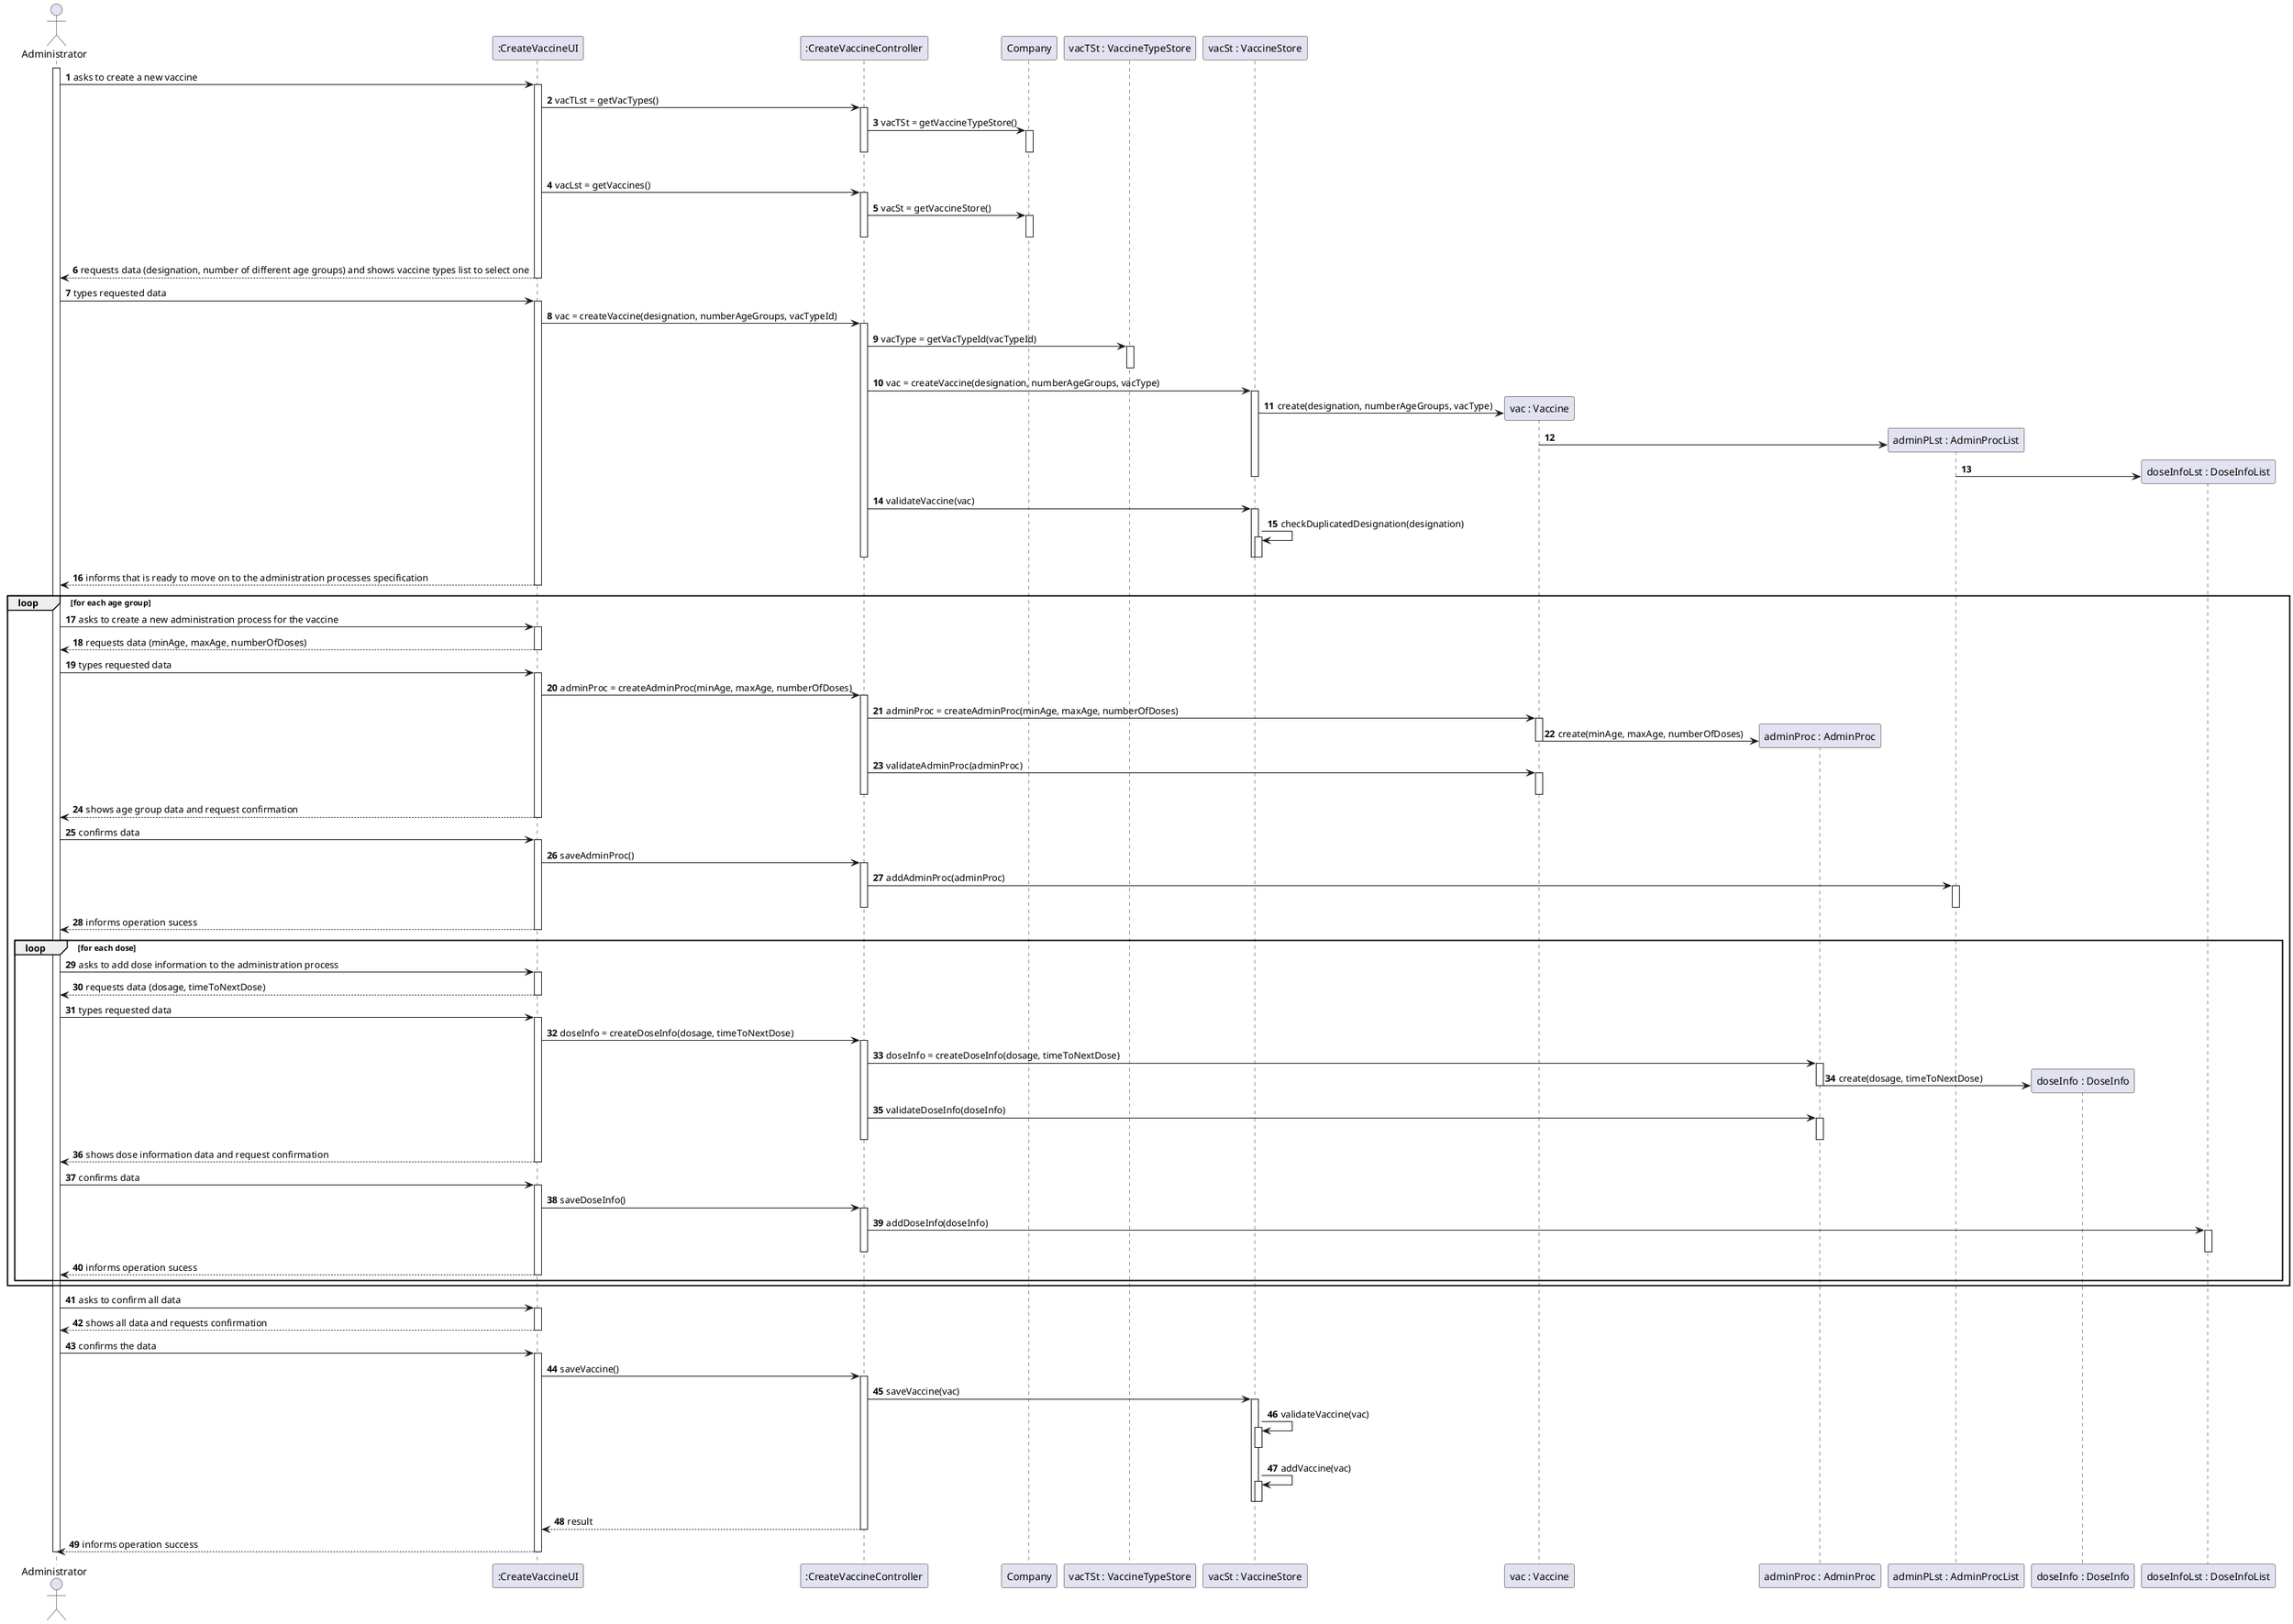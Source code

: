 @startuml
autonumber
'hide footbox
actor "Administrator" as ADM

participant ":CreateVaccineUI" as UI
participant ":CreateVaccineController" as CTRL
participant "Company" as COMP
participant "vacTSt : VaccineTypeStore" as VACT_ST
participant "vacSt : VaccineStore" as VAC_ST
participant "vac : Vaccine" as VAC
participant "adminProc : AdminProc" as AP
participant "adminPLst : AdminProcList" as AP_LST
participant "doseInfo : DoseInfo" as DI
participant "doseInfoLst : DoseInfoList" as DI_LST

activate ADM

ADM -> UI : asks to create a new vaccine
activate UI
    UI -> CTRL : vacTLst = getVacTypes()
    activate CTRL
        CTRL -> COMP : vacTSt = getVaccineTypeStore()
        activate COMP 
        |||
        deactivate COMP
    deactivate CTRL
    UI -> CTRL : vacLst = getVaccines()
    activate CTRL
        CTRL -> COMP : vacSt = getVaccineStore()
        activate COMP 
        |||
        deactivate COMP
    deactivate CTRL
UI --> ADM :  requests data (designation, number of different age groups) and shows vaccine types list to select one
deactivate UI

ADM -> UI : types requested data
activate UI
    UI -> CTRL : vac = createVaccine(designation, numberAgeGroups, vacTypeId)
    activate CTRL

        CTRL -> VACT_ST : vacType = getVacTypeId(vacTypeId)
        activate VACT_ST 
        deactivate VACT_ST
        CTRL -> VAC_ST : vac = createVaccine(designation, numberAgeGroups, vacType)
        activate VAC_ST 
            VAC_ST -> VAC ** : create(designation, numberAgeGroups, vacType)
            VAC -> AP_LST ** 
            AP_LST -> DI_LST **
        deactivate VAC_ST

        CTRL -> VAC_ST : validateVaccine(vac)
        activate VAC_ST 
            VAC_ST -> VAC_ST : checkDuplicatedDesignation(designation)
            activate VAC_ST 
            deactivate VAC_ST
        deactivate VAC_ST

    deactivate CTRL
UI --> ADM : informs that is ready to move on to the administration processes specification
deactivate UI


loop for each age group

    ADM -> UI : asks to create a new administration process for the vaccine
    activate UI
    UI --> ADM : requests data (minAge, maxAge, numberOfDoses)
    deactivate UI

    ADM -> UI : types requested data
    activate UI
        UI -> CTRL : adminProc = createAdminProc(minAge, maxAge, numberOfDoses)
        activate CTRL

            CTRL -> VAC : adminProc = createAdminProc(minAge, maxAge, numberOfDoses)
            activate VAC

                VAC -> AP ** : create(minAge, maxAge, numberOfDoses)

            deactivate VAC

            CTRL -> VAC : validateAdminProc(adminProc)
            activate VAC
            deactivate VAC

        deactivate CTRL
    UI --> ADM : shows age group data and request confirmation
    deactivate UI
    ADM -> UI : confirms data
    activate UI
    UI -> CTRL : saveAdminProc()
    activate CTRL
        CTRL -> AP_LST : addAdminProc(adminProc)
        activate AP_LST
        deactivate AP_LST
    deactivate CTRL
    UI --> ADM :  informs operation sucess
    deactivate UI

    loop for each dose

        ADM -> UI : asks to add dose information to the administration process
        activate UI
        UI --> ADM : requests data (dosage, timeToNextDose)
        deactivate UI
        ADM -> UI : types requested data
        activate UI
            UI -> CTRL : doseInfo = createDoseInfo(dosage, timeToNextDose)
                activate CTRL
                CTRL -> AP : doseInfo = createDoseInfo(dosage, timeToNextDose)
                activate AP

                    AP -> DI ** : create(dosage, timeToNextDose)

                deactivate AP

                CTRL -> AP : validateDoseInfo(doseInfo)
                activate AP 
                deactivate AP

                deactivate CTRL
         UI --> ADM : shows dose information data and request confirmation
        deactivate UI
        ADM -> UI : confirms data
        activate UI
        UI -> CTRL : saveDoseInfo()
        activate CTRL
        CTRL -> DI_LST : addDoseInfo(doseInfo)
        activate DI_LST
        deactivate DI_LST
        deactivate CTRL
        UI --> ADM :  informs operation sucess
        deactivate UI
    end
end
ADM -> UI : asks to confirm all data
activate UI
UI --> ADM : shows all data and requests confirmation
deactivate UI

ADM -> UI : confirms the data
activate UI
UI -> CTRL : saveVaccine()
    activate CTRL

        CTRL -> VAC_ST :  saveVaccine(vac)
        activate VAC_ST 
            VAC_ST -> VAC_ST : validateVaccine(vac)
            activate VAC_ST 
            deactivate VAC_ST
            VAC_ST -> VAC_ST : addVaccine(vac)
            activate VAC_ST 
            deactivate VAC_ST
        deactivate VAC_ST
        CTRL --> UI : result
    deactivate CTRL
UI --> ADM : informs operation success
deactivate UI

deactivate ADM

@enduml 